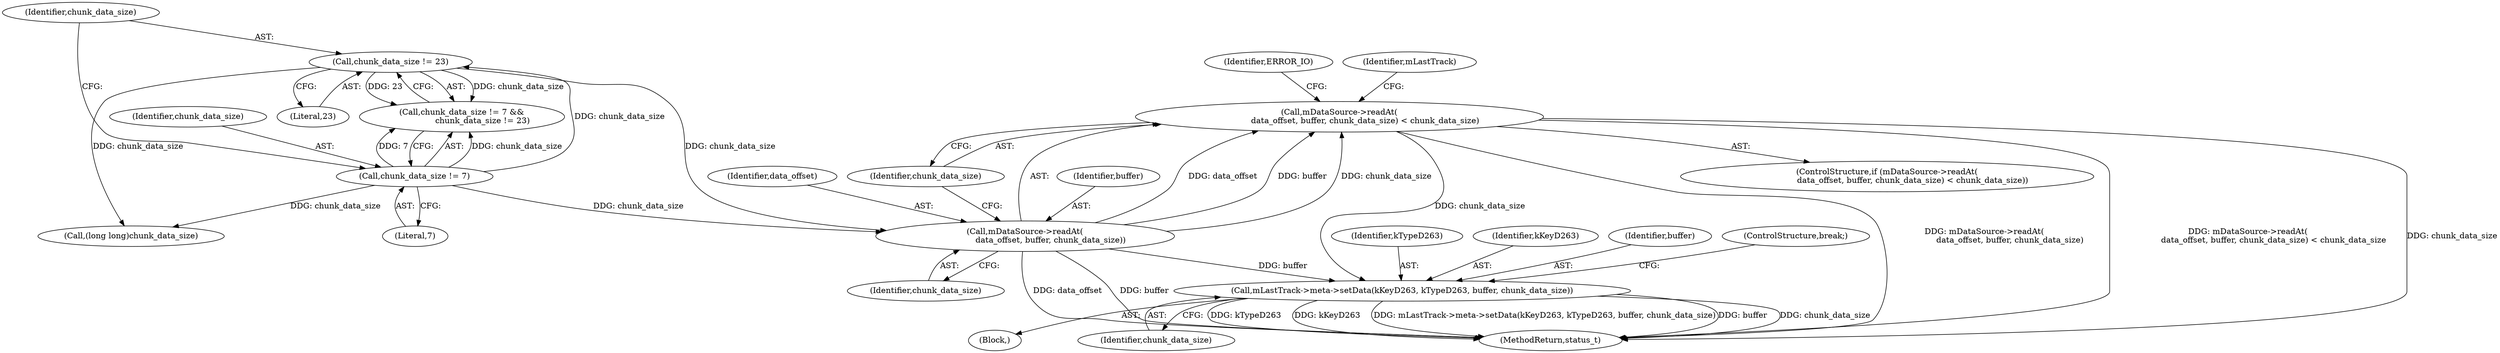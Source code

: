 digraph "0_Android_f81038006b4c59a5a148dcad887371206033c28f_2@API" {
"1002486" [label="(Call,mDataSource->readAt(\n                    data_offset, buffer, chunk_data_size) < chunk_data_size)"];
"1002487" [label="(Call,mDataSource->readAt(\n                    data_offset, buffer, chunk_data_size))"];
"1002474" [label="(Call,chunk_data_size != 23)"];
"1002471" [label="(Call,chunk_data_size != 7)"];
"1002501" [label="(Call,mLastTrack->meta->setData(kKeyD263, kTypeD263, buffer, chunk_data_size))"];
"1002472" [label="(Identifier,chunk_data_size)"];
"1002503" [label="(Identifier,kTypeD263)"];
"1002502" [label="(Identifier,kKeyD263)"];
"1002487" [label="(Call,mDataSource->readAt(\n                    data_offset, buffer, chunk_data_size))"];
"1002497" [label="(Identifier,mLastTrack)"];
"1002501" [label="(Call,mLastTrack->meta->setData(kKeyD263, kTypeD263, buffer, chunk_data_size))"];
"1003289" [label="(MethodReturn,status_t)"];
"1002463" [label="(Block,)"];
"1002488" [label="(Identifier,data_offset)"];
"1002490" [label="(Identifier,chunk_data_size)"];
"1002504" [label="(Identifier,buffer)"];
"1002471" [label="(Call,chunk_data_size != 7)"];
"1002491" [label="(Identifier,chunk_data_size)"];
"1002470" [label="(Call,chunk_data_size != 7 &&\n                chunk_data_size != 23)"];
"1002485" [label="(ControlStructure,if (mDataSource->readAt(\n                    data_offset, buffer, chunk_data_size) < chunk_data_size))"];
"1002505" [label="(Identifier,chunk_data_size)"];
"1002475" [label="(Identifier,chunk_data_size)"];
"1002480" [label="(Call,(long long)chunk_data_size)"];
"1002476" [label="(Literal,23)"];
"1002486" [label="(Call,mDataSource->readAt(\n                    data_offset, buffer, chunk_data_size) < chunk_data_size)"];
"1002489" [label="(Identifier,buffer)"];
"1002473" [label="(Literal,7)"];
"1002494" [label="(Identifier,ERROR_IO)"];
"1002506" [label="(ControlStructure,break;)"];
"1002474" [label="(Call,chunk_data_size != 23)"];
"1002486" -> "1002485"  [label="AST: "];
"1002486" -> "1002491"  [label="CFG: "];
"1002487" -> "1002486"  [label="AST: "];
"1002491" -> "1002486"  [label="AST: "];
"1002494" -> "1002486"  [label="CFG: "];
"1002497" -> "1002486"  [label="CFG: "];
"1002486" -> "1003289"  [label="DDG: mDataSource->readAt(\n                    data_offset, buffer, chunk_data_size)"];
"1002486" -> "1003289"  [label="DDG: mDataSource->readAt(\n                    data_offset, buffer, chunk_data_size) < chunk_data_size"];
"1002486" -> "1003289"  [label="DDG: chunk_data_size"];
"1002487" -> "1002486"  [label="DDG: data_offset"];
"1002487" -> "1002486"  [label="DDG: buffer"];
"1002487" -> "1002486"  [label="DDG: chunk_data_size"];
"1002486" -> "1002501"  [label="DDG: chunk_data_size"];
"1002487" -> "1002490"  [label="CFG: "];
"1002488" -> "1002487"  [label="AST: "];
"1002489" -> "1002487"  [label="AST: "];
"1002490" -> "1002487"  [label="AST: "];
"1002491" -> "1002487"  [label="CFG: "];
"1002487" -> "1003289"  [label="DDG: data_offset"];
"1002487" -> "1003289"  [label="DDG: buffer"];
"1002474" -> "1002487"  [label="DDG: chunk_data_size"];
"1002471" -> "1002487"  [label="DDG: chunk_data_size"];
"1002487" -> "1002501"  [label="DDG: buffer"];
"1002474" -> "1002470"  [label="AST: "];
"1002474" -> "1002476"  [label="CFG: "];
"1002475" -> "1002474"  [label="AST: "];
"1002476" -> "1002474"  [label="AST: "];
"1002470" -> "1002474"  [label="CFG: "];
"1002474" -> "1002470"  [label="DDG: chunk_data_size"];
"1002474" -> "1002470"  [label="DDG: 23"];
"1002471" -> "1002474"  [label="DDG: chunk_data_size"];
"1002474" -> "1002480"  [label="DDG: chunk_data_size"];
"1002471" -> "1002470"  [label="AST: "];
"1002471" -> "1002473"  [label="CFG: "];
"1002472" -> "1002471"  [label="AST: "];
"1002473" -> "1002471"  [label="AST: "];
"1002475" -> "1002471"  [label="CFG: "];
"1002470" -> "1002471"  [label="CFG: "];
"1002471" -> "1002470"  [label="DDG: chunk_data_size"];
"1002471" -> "1002470"  [label="DDG: 7"];
"1002471" -> "1002480"  [label="DDG: chunk_data_size"];
"1002501" -> "1002463"  [label="AST: "];
"1002501" -> "1002505"  [label="CFG: "];
"1002502" -> "1002501"  [label="AST: "];
"1002503" -> "1002501"  [label="AST: "];
"1002504" -> "1002501"  [label="AST: "];
"1002505" -> "1002501"  [label="AST: "];
"1002506" -> "1002501"  [label="CFG: "];
"1002501" -> "1003289"  [label="DDG: chunk_data_size"];
"1002501" -> "1003289"  [label="DDG: kTypeD263"];
"1002501" -> "1003289"  [label="DDG: kKeyD263"];
"1002501" -> "1003289"  [label="DDG: mLastTrack->meta->setData(kKeyD263, kTypeD263, buffer, chunk_data_size)"];
"1002501" -> "1003289"  [label="DDG: buffer"];
}
